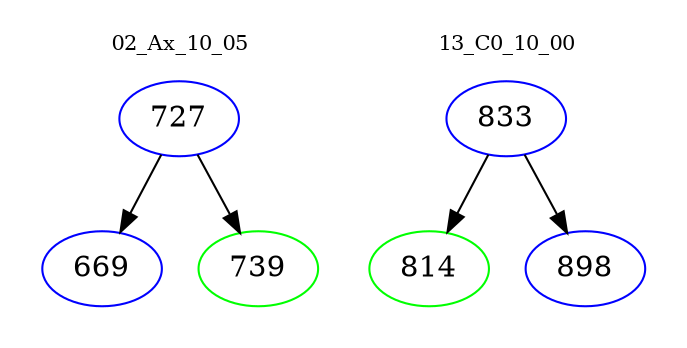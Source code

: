 digraph{
subgraph cluster_0 {
color = white
label = "02_Ax_10_05";
fontsize=10;
T0_727 [label="727", color="blue"]
T0_727 -> T0_669 [color="black"]
T0_669 [label="669", color="blue"]
T0_727 -> T0_739 [color="black"]
T0_739 [label="739", color="green"]
}
subgraph cluster_1 {
color = white
label = "13_C0_10_00";
fontsize=10;
T1_833 [label="833", color="blue"]
T1_833 -> T1_814 [color="black"]
T1_814 [label="814", color="green"]
T1_833 -> T1_898 [color="black"]
T1_898 [label="898", color="blue"]
}
}
